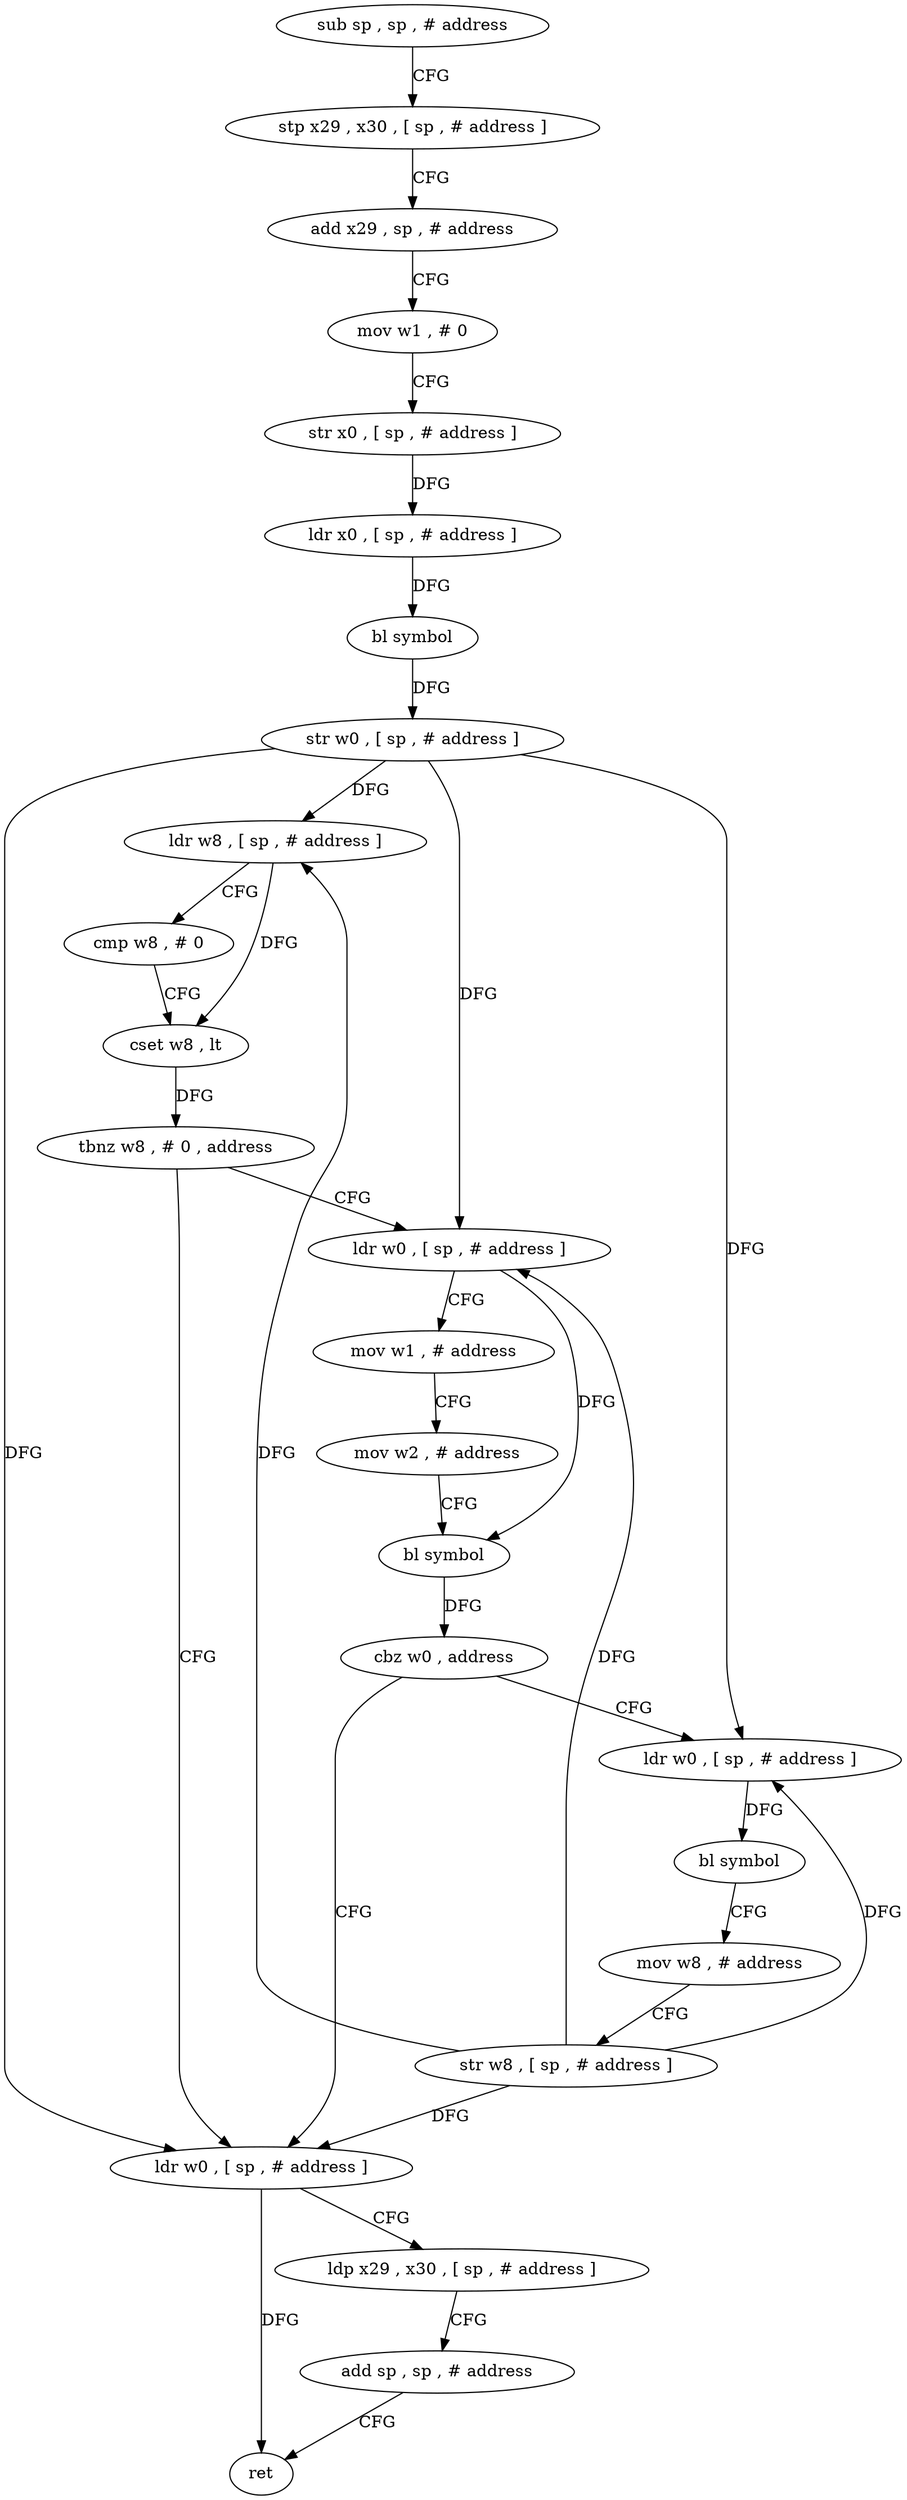 digraph "func" {
"4207116" [label = "sub sp , sp , # address" ]
"4207120" [label = "stp x29 , x30 , [ sp , # address ]" ]
"4207124" [label = "add x29 , sp , # address" ]
"4207128" [label = "mov w1 , # 0" ]
"4207132" [label = "str x0 , [ sp , # address ]" ]
"4207136" [label = "ldr x0 , [ sp , # address ]" ]
"4207140" [label = "bl symbol" ]
"4207144" [label = "str w0 , [ sp , # address ]" ]
"4207148" [label = "ldr w8 , [ sp , # address ]" ]
"4207152" [label = "cmp w8 , # 0" ]
"4207156" [label = "cset w8 , lt" ]
"4207160" [label = "tbnz w8 , # 0 , address" ]
"4207200" [label = "ldr w0 , [ sp , # address ]" ]
"4207164" [label = "ldr w0 , [ sp , # address ]" ]
"4207204" [label = "ldp x29 , x30 , [ sp , # address ]" ]
"4207208" [label = "add sp , sp , # address" ]
"4207212" [label = "ret" ]
"4207168" [label = "mov w1 , # address" ]
"4207172" [label = "mov w2 , # address" ]
"4207176" [label = "bl symbol" ]
"4207180" [label = "cbz w0 , address" ]
"4207184" [label = "ldr w0 , [ sp , # address ]" ]
"4207188" [label = "bl symbol" ]
"4207192" [label = "mov w8 , # address" ]
"4207196" [label = "str w8 , [ sp , # address ]" ]
"4207116" -> "4207120" [ label = "CFG" ]
"4207120" -> "4207124" [ label = "CFG" ]
"4207124" -> "4207128" [ label = "CFG" ]
"4207128" -> "4207132" [ label = "CFG" ]
"4207132" -> "4207136" [ label = "DFG" ]
"4207136" -> "4207140" [ label = "DFG" ]
"4207140" -> "4207144" [ label = "DFG" ]
"4207144" -> "4207148" [ label = "DFG" ]
"4207144" -> "4207200" [ label = "DFG" ]
"4207144" -> "4207164" [ label = "DFG" ]
"4207144" -> "4207184" [ label = "DFG" ]
"4207148" -> "4207152" [ label = "CFG" ]
"4207148" -> "4207156" [ label = "DFG" ]
"4207152" -> "4207156" [ label = "CFG" ]
"4207156" -> "4207160" [ label = "DFG" ]
"4207160" -> "4207200" [ label = "CFG" ]
"4207160" -> "4207164" [ label = "CFG" ]
"4207200" -> "4207204" [ label = "CFG" ]
"4207200" -> "4207212" [ label = "DFG" ]
"4207164" -> "4207168" [ label = "CFG" ]
"4207164" -> "4207176" [ label = "DFG" ]
"4207204" -> "4207208" [ label = "CFG" ]
"4207208" -> "4207212" [ label = "CFG" ]
"4207168" -> "4207172" [ label = "CFG" ]
"4207172" -> "4207176" [ label = "CFG" ]
"4207176" -> "4207180" [ label = "DFG" ]
"4207180" -> "4207200" [ label = "CFG" ]
"4207180" -> "4207184" [ label = "CFG" ]
"4207184" -> "4207188" [ label = "DFG" ]
"4207188" -> "4207192" [ label = "CFG" ]
"4207192" -> "4207196" [ label = "CFG" ]
"4207196" -> "4207200" [ label = "DFG" ]
"4207196" -> "4207148" [ label = "DFG" ]
"4207196" -> "4207164" [ label = "DFG" ]
"4207196" -> "4207184" [ label = "DFG" ]
}
